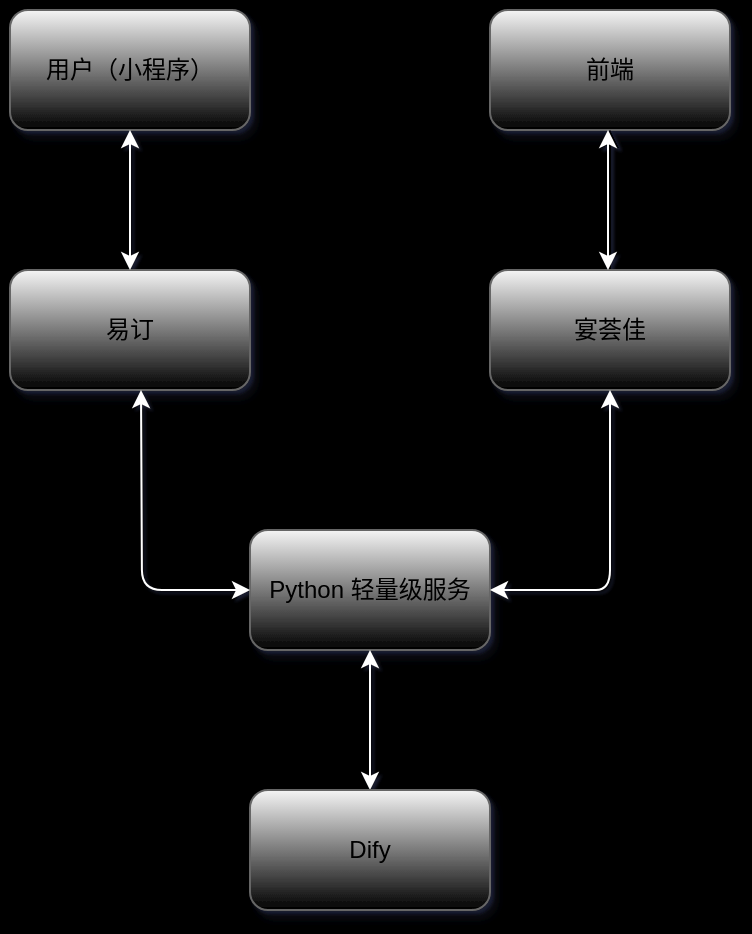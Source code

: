 <mxfile version="26.2.3">
  <diagram name="第 1 页" id="_FeNyYrJ65TjTCXx1a1C">
    <mxGraphModel dx="978" dy="564" grid="1" gridSize="10" guides="1" tooltips="1" connect="1" arrows="1" fold="1" page="1" pageScale="1" pageWidth="827" pageHeight="1169" background="#000000" math="0" shadow="1" adaptiveColors="auto">
      <root>
        <mxCell id="0" />
        <mxCell id="1" parent="0" />
        <mxCell id="p2q3Rly1GwkyGb086g_a-6" style="edgeStyle=orthogonalEdgeStyle;rounded=1;orthogonalLoop=1;jettySize=auto;html=1;exitX=0.5;exitY=1;exitDx=0;exitDy=0;labelBackgroundColor=none;fontColor=default;" edge="1" parent="1">
          <mxGeometry relative="1" as="geometry">
            <mxPoint x="230" y="460" as="sourcePoint" />
            <mxPoint x="230" y="460" as="targetPoint" />
          </mxGeometry>
        </mxCell>
        <mxCell id="p2q3Rly1GwkyGb086g_a-19" value="用户（小程序）" style="rounded=1;whiteSpace=wrap;html=1;shadow=1;labelBackgroundColor=none;fillColor=#f5f5f5;gradientColor=#000000;strokeColor=#666666;" vertex="1" parent="1">
          <mxGeometry x="114" y="40" width="120" height="60" as="geometry" />
        </mxCell>
        <mxCell id="p2q3Rly1GwkyGb086g_a-20" value="易订" style="whiteSpace=wrap;html=1;rounded=1;shadow=1;labelBackgroundColor=none;fillColor=#f5f5f5;gradientColor=default;strokeColor=#666666;" vertex="1" parent="1">
          <mxGeometry x="114" y="170" width="120" height="60" as="geometry" />
        </mxCell>
        <mxCell id="p2q3Rly1GwkyGb086g_a-22" value="前端" style="rounded=1;whiteSpace=wrap;html=1;shadow=1;labelBackgroundColor=none;strokeColor=#666666;fillColor=#f5f5f5;gradientColor=#000000;" vertex="1" parent="1">
          <mxGeometry x="354" y="40" width="120" height="60" as="geometry" />
        </mxCell>
        <mxCell id="p2q3Rly1GwkyGb086g_a-32" value="" style="endArrow=classic;startArrow=classic;html=1;rounded=1;entryX=0.5;entryY=1;entryDx=0;entryDy=0;exitX=0.5;exitY=0;exitDx=0;exitDy=0;labelBackgroundColor=none;fontColor=default;strokeColor=#FFFFFF;" edge="1" parent="1" source="p2q3Rly1GwkyGb086g_a-20" target="p2q3Rly1GwkyGb086g_a-19">
          <mxGeometry width="50" height="50" relative="1" as="geometry">
            <mxPoint x="160" y="170" as="sourcePoint" />
            <mxPoint x="210" y="120" as="targetPoint" />
            <Array as="points" />
          </mxGeometry>
        </mxCell>
        <mxCell id="p2q3Rly1GwkyGb086g_a-42" value="" style="edgeStyle=orthogonalEdgeStyle;rounded=0;orthogonalLoop=1;jettySize=auto;html=1;" edge="1" parent="1" source="p2q3Rly1GwkyGb086g_a-33" target="p2q3Rly1GwkyGb086g_a-22">
          <mxGeometry relative="1" as="geometry" />
        </mxCell>
        <mxCell id="p2q3Rly1GwkyGb086g_a-43" value="" style="edgeStyle=orthogonalEdgeStyle;rounded=0;orthogonalLoop=1;jettySize=auto;html=1;" edge="1" parent="1" source="p2q3Rly1GwkyGb086g_a-33" target="p2q3Rly1GwkyGb086g_a-22">
          <mxGeometry relative="1" as="geometry" />
        </mxCell>
        <mxCell id="p2q3Rly1GwkyGb086g_a-33" value="宴荟佳" style="whiteSpace=wrap;html=1;rounded=1;shadow=1;labelBackgroundColor=none;fillStyle=auto;fillColor=#f5f5f5;strokeColor=#666666;gradientColor=#000000;" vertex="1" parent="1">
          <mxGeometry x="354" y="170" width="120" height="60" as="geometry" />
        </mxCell>
        <mxCell id="p2q3Rly1GwkyGb086g_a-34" value="" style="endArrow=classic;startArrow=classic;html=1;rounded=1;entryX=0.5;entryY=1;entryDx=0;entryDy=0;exitX=0.5;exitY=0;exitDx=0;exitDy=0;labelBackgroundColor=none;fontColor=default;strokeColor=#FFFFFF;" edge="1" parent="1">
          <mxGeometry width="50" height="50" relative="1" as="geometry">
            <mxPoint x="413" y="170" as="sourcePoint" />
            <mxPoint x="413" y="100" as="targetPoint" />
            <Array as="points">
              <mxPoint x="413" y="150" />
            </Array>
          </mxGeometry>
        </mxCell>
        <mxCell id="p2q3Rly1GwkyGb086g_a-35" value="Python 轻量级服务" style="whiteSpace=wrap;html=1;rounded=1;shadow=1;labelBackgroundColor=none;fillColor=#f5f5f5;gradientColor=#000000;strokeColor=#666666;" vertex="1" parent="1">
          <mxGeometry x="234" y="300" width="120" height="60" as="geometry" />
        </mxCell>
        <mxCell id="p2q3Rly1GwkyGb086g_a-37" value="" style="endArrow=classic;startArrow=classic;html=1;rounded=1;entryX=0.5;entryY=1;entryDx=0;entryDy=0;exitX=0;exitY=0.5;exitDx=0;exitDy=0;labelBackgroundColor=none;fontColor=default;strokeColor=#FFFFFF;" edge="1" parent="1" source="p2q3Rly1GwkyGb086g_a-35">
          <mxGeometry width="50" height="50" relative="1" as="geometry">
            <mxPoint x="179.5" y="300" as="sourcePoint" />
            <mxPoint x="179.5" y="230" as="targetPoint" />
            <Array as="points">
              <mxPoint x="180" y="330" />
            </Array>
          </mxGeometry>
        </mxCell>
        <mxCell id="p2q3Rly1GwkyGb086g_a-38" value="" style="endArrow=classic;startArrow=classic;html=1;rounded=1;entryX=0.5;entryY=1;entryDx=0;entryDy=0;exitX=1;exitY=0.5;exitDx=0;exitDy=0;labelBackgroundColor=none;fontColor=default;strokeColor=#FFFFFF;" edge="1" parent="1" source="p2q3Rly1GwkyGb086g_a-35" target="p2q3Rly1GwkyGb086g_a-33">
          <mxGeometry width="50" height="50" relative="1" as="geometry">
            <mxPoint x="374.5" y="360" as="sourcePoint" />
            <mxPoint x="320" y="260" as="targetPoint" />
            <Array as="points">
              <mxPoint x="390" y="330" />
              <mxPoint x="414" y="330" />
            </Array>
          </mxGeometry>
        </mxCell>
        <mxCell id="p2q3Rly1GwkyGb086g_a-41" value="" style="endArrow=classic;startArrow=classic;html=1;rounded=1;entryX=0.5;entryY=1;entryDx=0;entryDy=0;exitX=0.5;exitY=0;exitDx=0;exitDy=0;labelBackgroundColor=none;fontColor=default;strokeColor=#FFFFFF;" edge="1" parent="1" target="p2q3Rly1GwkyGb086g_a-35">
          <mxGeometry width="50" height="50" relative="1" as="geometry">
            <mxPoint x="294" y="430" as="sourcePoint" />
            <mxPoint x="310" y="370" as="targetPoint" />
          </mxGeometry>
        </mxCell>
        <mxCell id="p2q3Rly1GwkyGb086g_a-44" value="Dify" style="whiteSpace=wrap;html=1;rounded=1;shadow=1;labelBackgroundColor=none;fillColor=#f5f5f5;gradientColor=#000000;strokeColor=#666666;" vertex="1" parent="1">
          <mxGeometry x="234" y="430" width="120" height="60" as="geometry" />
        </mxCell>
      </root>
    </mxGraphModel>
  </diagram>
</mxfile>
